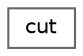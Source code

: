 digraph "Graphical Class Hierarchy"
{
 // LATEX_PDF_SIZE
  bgcolor="transparent";
  edge [fontname=Helvetica,fontsize=10,labelfontname=Helvetica,labelfontsize=10];
  node [fontname=Helvetica,fontsize=10,shape=box,height=0.2,width=0.4];
  rankdir="LR";
  Node0 [id="Node000000",label="cut",height=0.2,width=0.4,color="grey40", fillcolor="white", style="filled",URL="$classFoam_1_1searchableSurfaceModifier_1_1cut.html",tooltip="Patchify triangles based on orientation w.r.t other (triangulated or triangulatable) surfaces."];
}
